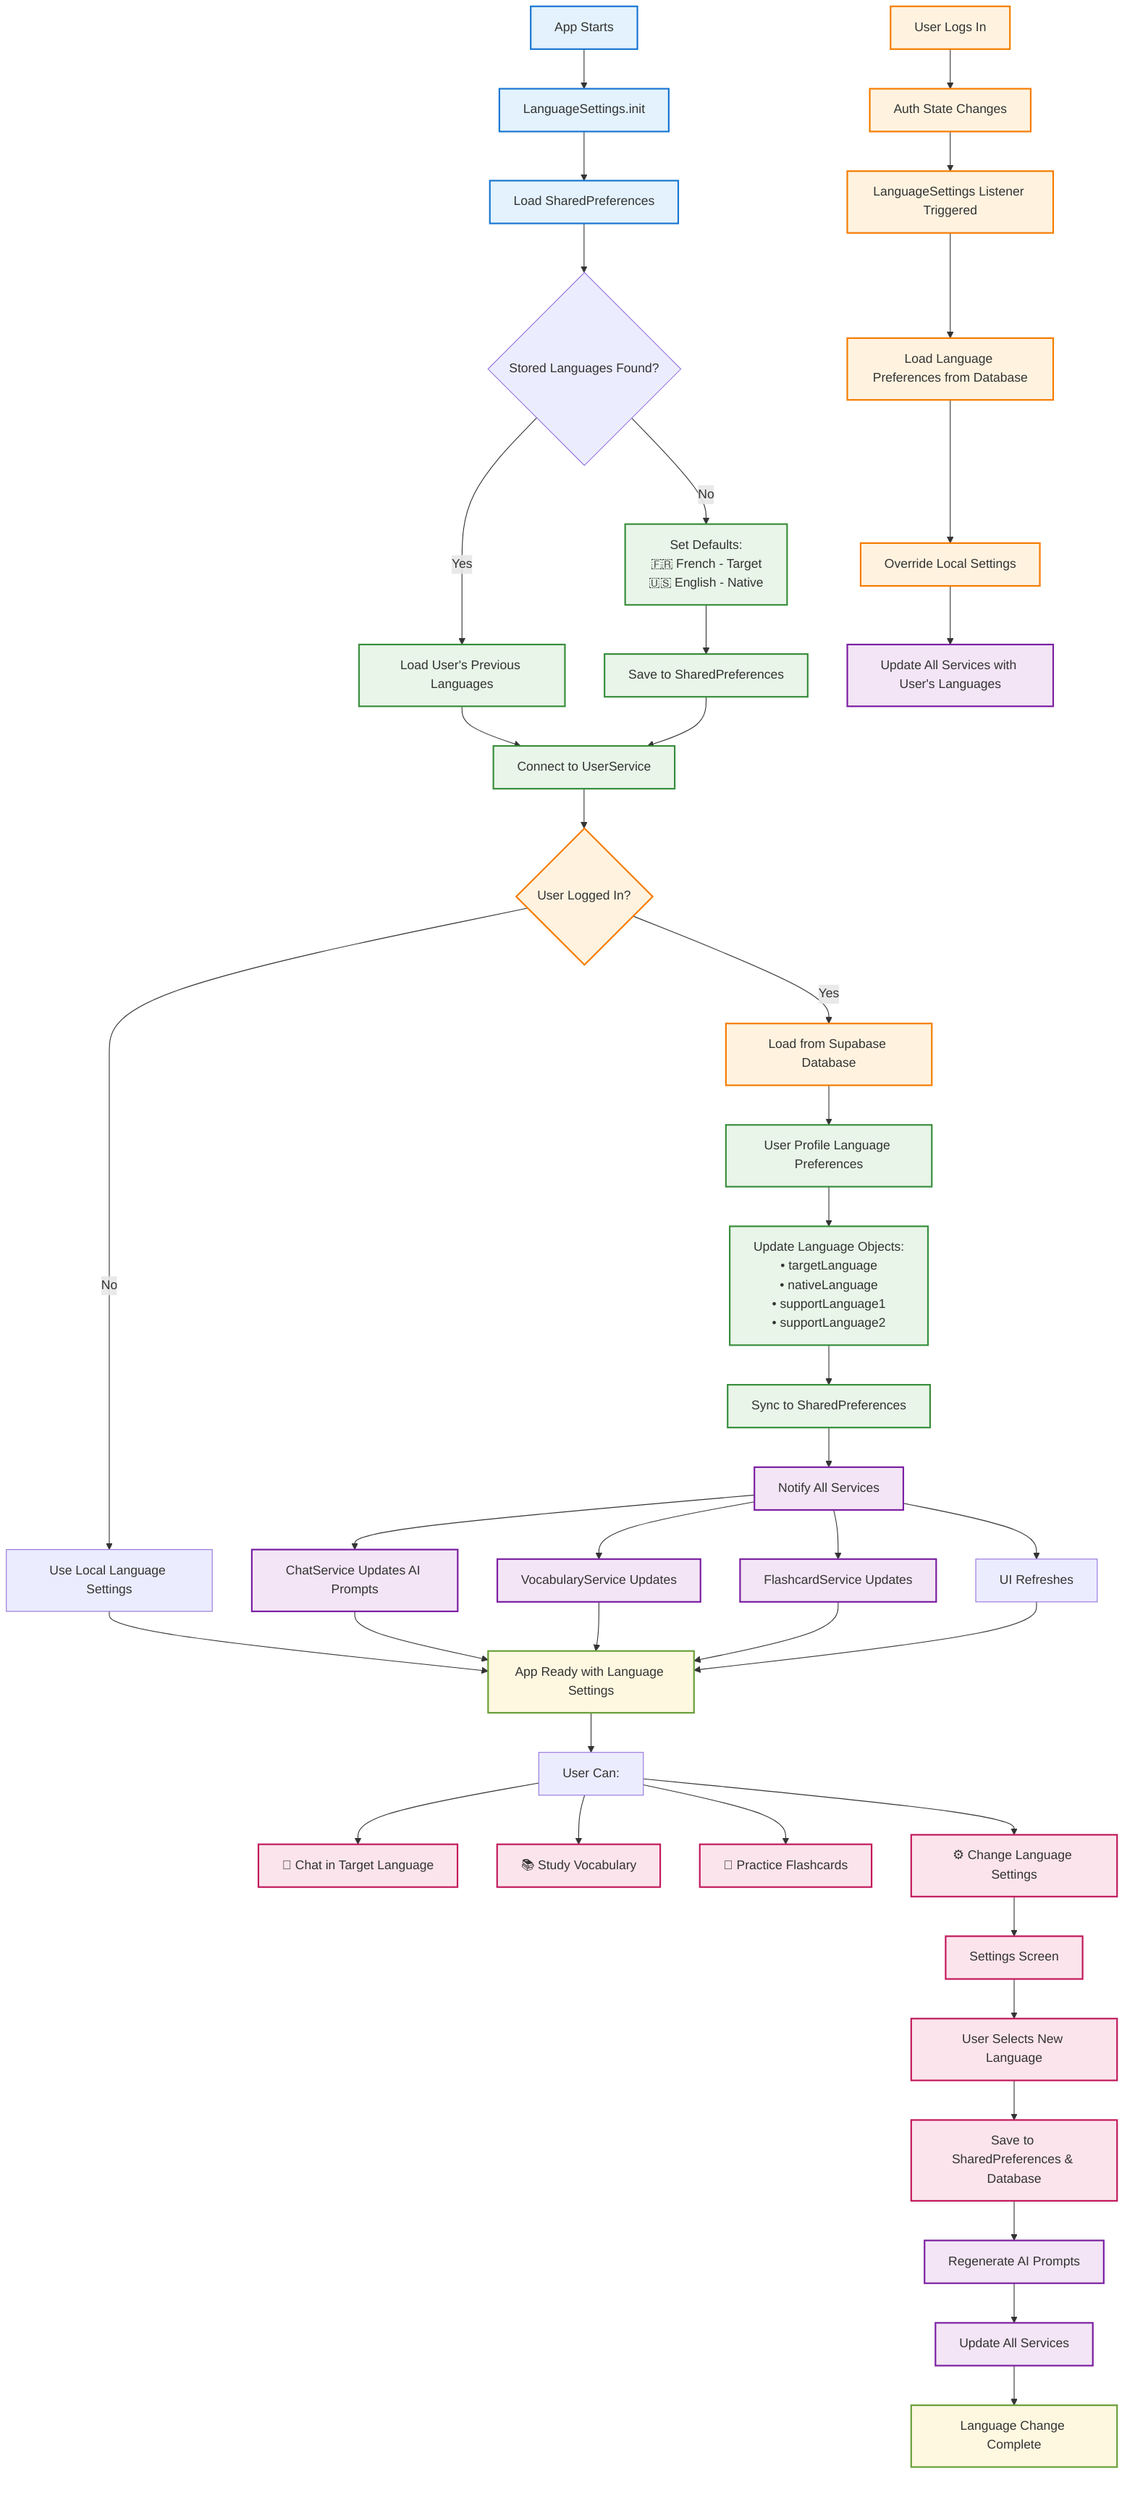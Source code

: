 graph TD
    A[App Starts] --> B[LanguageSettings.init]
    B --> C[Load SharedPreferences]
    C --> D{Stored Languages Found?}
    
    D -->|No| E[Set Defaults:<br/>🇫🇷 French - Target<br/>🇺🇸 English - Native]
    D -->|Yes| F[Load User's Previous Languages]
    
    E --> G[Save to SharedPreferences]
    F --> H[Connect to UserService]
    G --> H
    
    H --> I{User Logged In?}
    I -->|No| J[Use Local Language Settings]
    I -->|Yes| K[Load from Supabase Database]
    
    K --> L[User Profile Language Preferences]
    L --> M[Update Language Objects:<br/>• targetLanguage<br/>• nativeLanguage<br/>• supportLanguage1<br/>• supportLanguage2]
    
    M --> N[Sync to SharedPreferences]
    N --> O[Notify All Services]
    
    O --> P[ChatService Updates AI Prompts]
    O --> Q[VocabularyService Updates]
    O --> R[FlashcardService Updates]
    O --> S[UI Refreshes]
    
    J --> T[App Ready with Language Settings]
    P --> T
    Q --> T
    R --> T
    S --> T
    
    T --> U[User Can:]
    U --> U1[💬 Chat in Target Language]
    U --> U2[📚 Study Vocabulary]
    U --> U3[🎴 Practice Flashcards]
    U --> U4[⚙️ Change Language Settings]
    
    U4 --> V[Settings Screen]
    V --> W[User Selects New Language]
    W --> X[Save to SharedPreferences & Database]
    X --> Y[Regenerate AI Prompts]
    Y --> Z[Update All Services]
    Z --> AA[Language Change Complete]
    
    %% Login Event
    BB[User Logs In] --> CC[Auth State Changes]
    CC --> DD[LanguageSettings Listener Triggered]
    DD --> EE[Load Language Preferences from Database]
    EE --> FF[Override Local Settings]
    FF --> GG[Update All Services with User's Languages]
    
    %% Styling
    classDef initNode fill:#e3f2fd,stroke:#1976d2,stroke-width:2px
    classDef langNode fill:#e8f5e8,stroke:#388e3c,stroke-width:2px
    classDef userNode fill:#fff3e0,stroke:#f57c00,stroke-width:2px
    classDef serviceNode fill:#f3e5f5,stroke:#7b1fa2,stroke-width:2px
    classDef actionNode fill:#fce4ec,stroke:#c2185b,stroke-width:2px
    classDef eventNode fill:#fff8e1,stroke:#689f38,stroke-width:2px
    
    class A,B,C initNode
    class E,F,G,H,L,M,N langNode
    class I,K,BB,CC,DD,EE,FF userNode
    class O,P,Q,R,Y,Z,GG serviceNode
    class U1,U2,U3,U4,V,W,X actionNode
    class T,AA eventNode